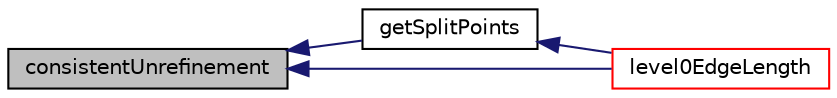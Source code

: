digraph "consistentUnrefinement"
{
  bgcolor="transparent";
  edge [fontname="Helvetica",fontsize="10",labelfontname="Helvetica",labelfontsize="10"];
  node [fontname="Helvetica",fontsize="10",shape=record];
  rankdir="LR";
  Node7355 [label="consistentUnrefinement",height=0.2,width=0.4,color="black", fillcolor="grey75", style="filled", fontcolor="black"];
  Node7355 -> Node7356 [dir="back",color="midnightblue",fontsize="10",style="solid",fontname="Helvetica"];
  Node7356 [label="getSplitPoints",height=0.2,width=0.4,color="black",URL="$a22413.html#ac55c740f15a44b2b3d141f3c4710abbd",tooltip="Return the points at the centre of top-level split cells. "];
  Node7356 -> Node7357 [dir="back",color="midnightblue",fontsize="10",style="solid",fontname="Helvetica"];
  Node7357 [label="level0EdgeLength",height=0.2,width=0.4,color="red",URL="$a22413.html#a5038ef57fdb5e24db3472bc037c5a270",tooltip="Typical edge length between unrefined points. "];
  Node7355 -> Node7357 [dir="back",color="midnightblue",fontsize="10",style="solid",fontname="Helvetica"];
}
